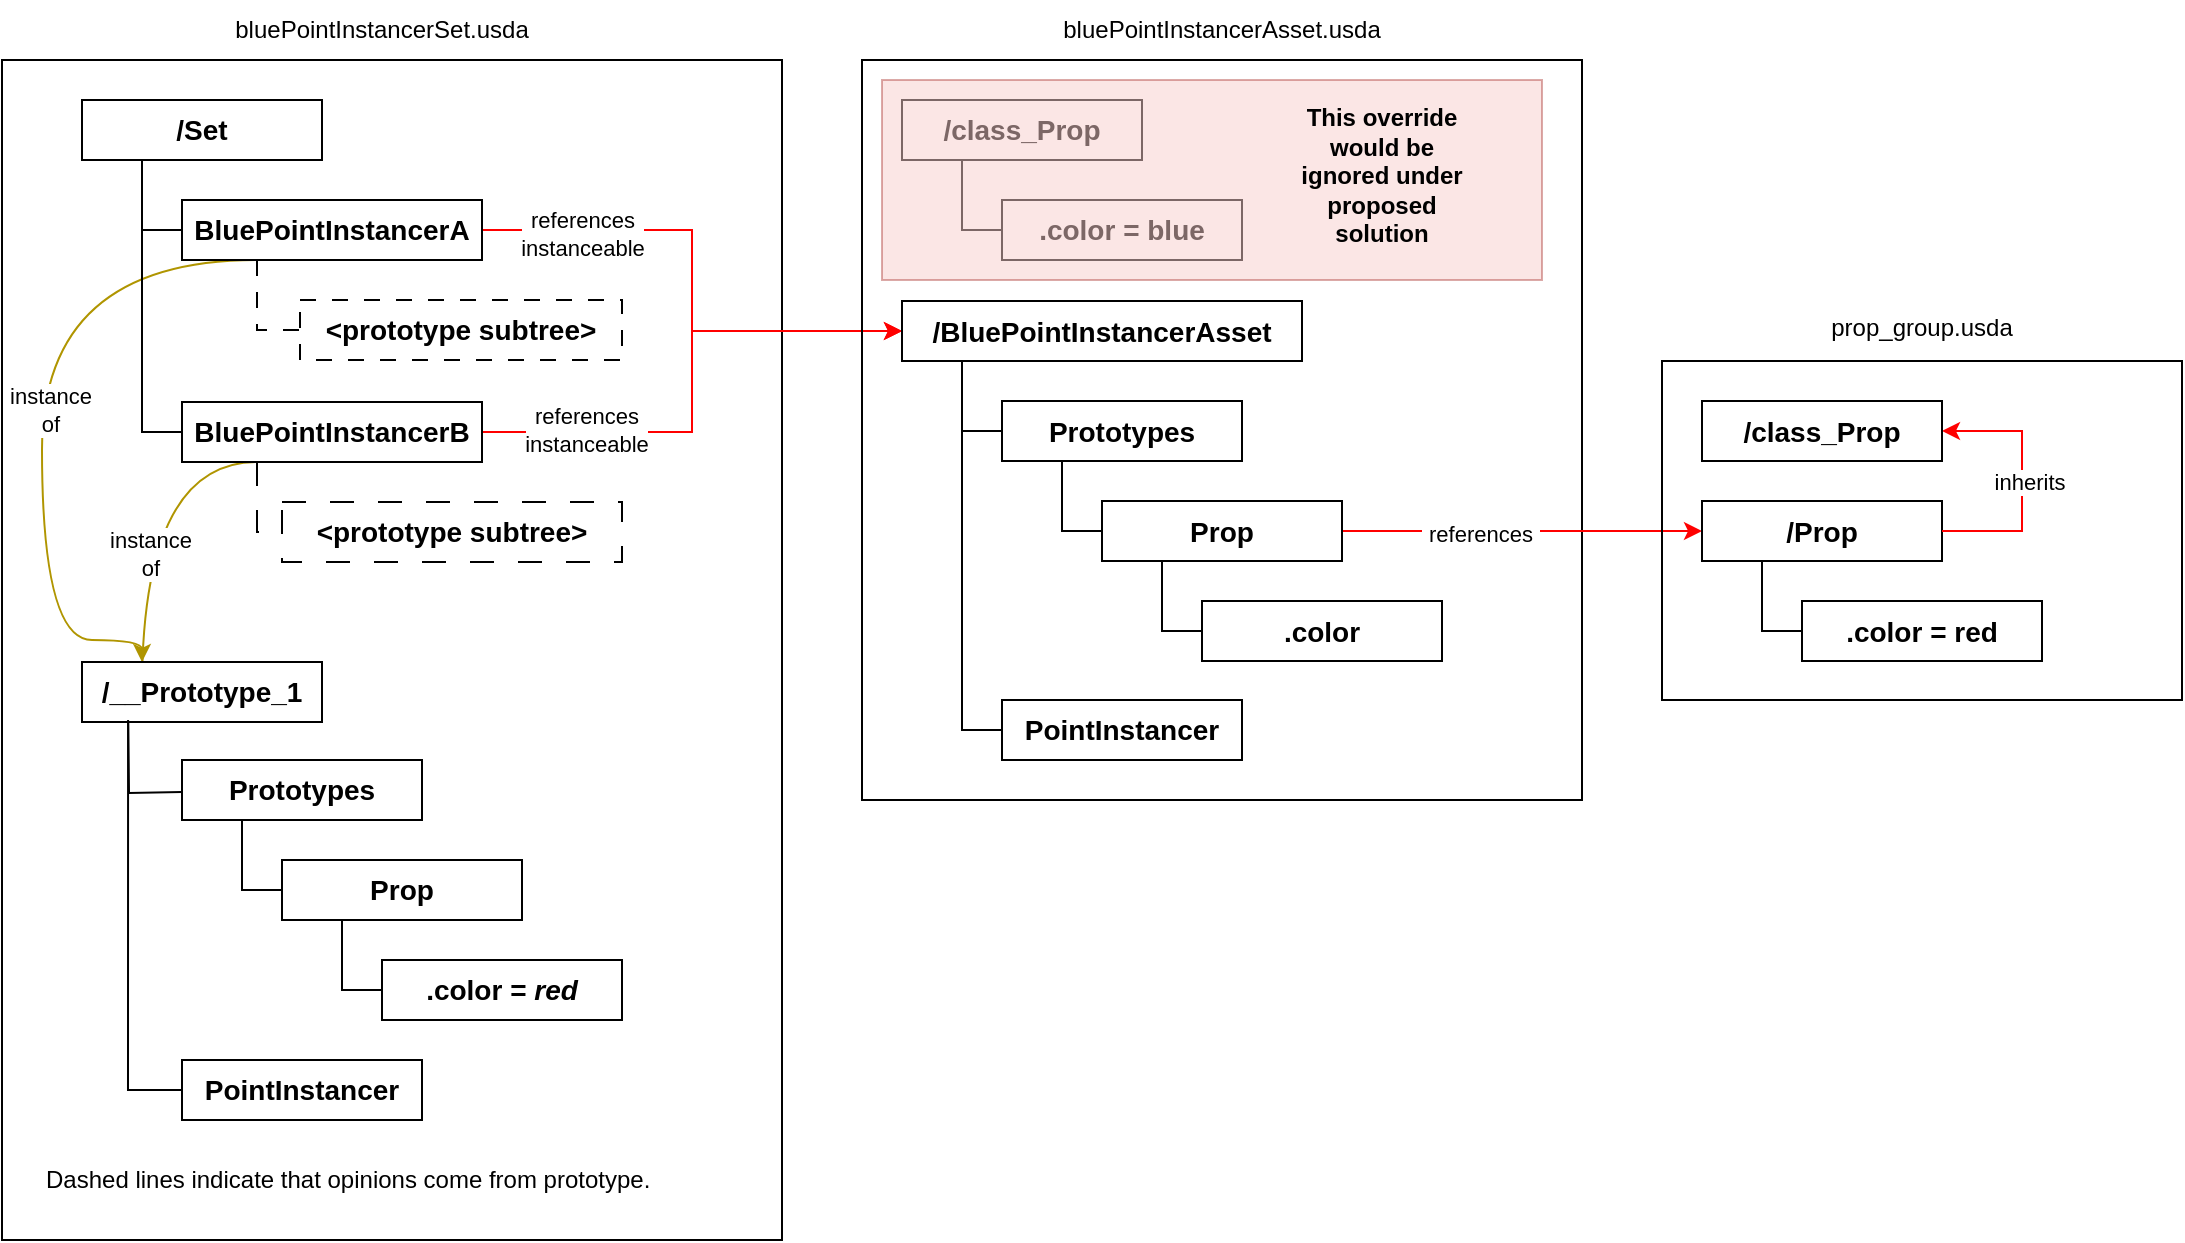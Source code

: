 <mxfile version="28.0.7">
  <diagram name="Page-1" id="9GyxsH42c4VcyAcpglJP">
    <mxGraphModel dx="2066" dy="1134" grid="1" gridSize="10" guides="1" tooltips="1" connect="1" arrows="1" fold="1" page="1" pageScale="1" pageWidth="1100" pageHeight="850" math="0" shadow="0">
      <root>
        <mxCell id="0" />
        <mxCell id="1" parent="0" />
        <mxCell id="ArSGitqS-yrrwP4d2pn8-75" style="edgeStyle=orthogonalEdgeStyle;rounded=0;orthogonalLoop=1;jettySize=auto;html=1;exitX=0;exitY=0.5;exitDx=0;exitDy=0;endArrow=none;endFill=0;" parent="1" edge="1">
          <mxGeometry relative="1" as="geometry">
            <mxPoint x="120" y="446" as="sourcePoint" />
            <mxPoint x="93" y="400" as="targetPoint" />
          </mxGeometry>
        </mxCell>
        <mxCell id="OcEBmbgKSJ9BpO2-ke-Y-87" style="edgeStyle=orthogonalEdgeStyle;rounded=0;orthogonalLoop=1;jettySize=auto;html=1;exitX=0.25;exitY=1;exitDx=0;exitDy=0;entryX=0;entryY=0.5;entryDx=0;entryDy=0;endArrow=none;endFill=0;" parent="1" edge="1">
          <mxGeometry relative="1" as="geometry">
            <mxPoint x="520" y="550" as="sourcePoint" />
          </mxGeometry>
        </mxCell>
        <mxCell id="ArSGitqS-yrrwP4d2pn8-37" value="" style="rounded=0;whiteSpace=wrap;html=1;fillColor=none;" parent="1" vertex="1">
          <mxGeometry x="30" y="80" width="390" height="590" as="geometry" />
        </mxCell>
        <mxCell id="ArSGitqS-yrrwP4d2pn8-38" style="edgeStyle=orthogonalEdgeStyle;rounded=0;orthogonalLoop=1;jettySize=auto;html=1;exitX=0.25;exitY=1;exitDx=0;exitDy=0;entryX=0;entryY=0.5;entryDx=0;entryDy=0;endArrow=none;endFill=0;" parent="1" source="ArSGitqS-yrrwP4d2pn8-39" target="ArSGitqS-yrrwP4d2pn8-43" edge="1">
          <mxGeometry relative="1" as="geometry" />
        </mxCell>
        <mxCell id="ArSGitqS-yrrwP4d2pn8-39" value="/Set" style="rounded=0;whiteSpace=wrap;html=1;fontSize=14;fontStyle=1" parent="1" vertex="1">
          <mxGeometry x="70" y="100" width="120" height="30" as="geometry" />
        </mxCell>
        <mxCell id="ArSGitqS-yrrwP4d2pn8-41" style="edgeStyle=orthogonalEdgeStyle;rounded=0;orthogonalLoop=1;jettySize=auto;html=1;exitX=0.25;exitY=1;exitDx=0;exitDy=0;entryX=0.25;entryY=0;entryDx=0;entryDy=0;curved=1;fillColor=#e3c800;strokeColor=#B09500;" parent="1" source="ArSGitqS-yrrwP4d2pn8-43" target="ArSGitqS-yrrwP4d2pn8-59" edge="1">
          <mxGeometry relative="1" as="geometry">
            <Array as="points">
              <mxPoint x="50" y="180" />
              <mxPoint x="50" y="370" />
              <mxPoint x="100" y="370" />
            </Array>
          </mxGeometry>
        </mxCell>
        <mxCell id="ArSGitqS-yrrwP4d2pn8-79" value="instance&lt;br&gt;of" style="edgeLabel;html=1;align=center;verticalAlign=middle;resizable=0;points=[];" parent="ArSGitqS-yrrwP4d2pn8-41" vertex="1" connectable="0">
          <mxGeometry x="0.017" y="4" relative="1" as="geometry">
            <mxPoint as="offset" />
          </mxGeometry>
        </mxCell>
        <mxCell id="PDXbcBIjD5iud7wV40T2-59" style="edgeStyle=orthogonalEdgeStyle;rounded=0;orthogonalLoop=1;jettySize=auto;html=1;exitX=1;exitY=0.5;exitDx=0;exitDy=0;entryX=0;entryY=0.5;entryDx=0;entryDy=0;strokeColor=#FF0000;" edge="1" parent="1" source="ArSGitqS-yrrwP4d2pn8-43" target="PDXbcBIjD5iud7wV40T2-37">
          <mxGeometry relative="1" as="geometry" />
        </mxCell>
        <mxCell id="PDXbcBIjD5iud7wV40T2-63" value="&amp;nbsp;references&amp;nbsp;&lt;br&gt;instanceable" style="edgeLabel;html=1;align=center;verticalAlign=middle;resizable=0;points=[];" vertex="1" connectable="0" parent="PDXbcBIjD5iud7wV40T2-59">
          <mxGeometry x="-0.616" y="-2" relative="1" as="geometry">
            <mxPoint as="offset" />
          </mxGeometry>
        </mxCell>
        <mxCell id="ArSGitqS-yrrwP4d2pn8-43" value="BluePointInstancerA" style="rounded=0;whiteSpace=wrap;html=1;fontSize=14;fontStyle=1" parent="1" vertex="1">
          <mxGeometry x="120" y="150" width="150" height="30" as="geometry" />
        </mxCell>
        <mxCell id="ArSGitqS-yrrwP4d2pn8-44" value="&amp;lt;prototype subtree&amp;gt;" style="rounded=0;whiteSpace=wrap;html=1;fontSize=14;fontStyle=1;dashed=1;dashPattern=8 8;" parent="1" vertex="1">
          <mxGeometry x="179" y="200" width="161" height="30" as="geometry" />
        </mxCell>
        <mxCell id="ArSGitqS-yrrwP4d2pn8-45" value="" style="endArrow=none;html=1;rounded=0;exitX=0.25;exitY=1;exitDx=0;exitDy=0;entryX=0;entryY=0.5;entryDx=0;entryDy=0;edgeStyle=orthogonalEdgeStyle;endFill=0;dashed=1;dashPattern=8 8;" parent="1" source="ArSGitqS-yrrwP4d2pn8-43" target="ArSGitqS-yrrwP4d2pn8-44" edge="1">
          <mxGeometry width="50" height="50" relative="1" as="geometry">
            <mxPoint x="280" y="500" as="sourcePoint" />
            <mxPoint x="330" y="450" as="targetPoint" />
          </mxGeometry>
        </mxCell>
        <mxCell id="ArSGitqS-yrrwP4d2pn8-48" style="edgeStyle=orthogonalEdgeStyle;rounded=0;orthogonalLoop=1;jettySize=auto;html=1;exitX=0.25;exitY=1;exitDx=0;exitDy=0;entryX=0;entryY=0.5;entryDx=0;entryDy=0;endArrow=none;endFill=0;" parent="1" source="ArSGitqS-yrrwP4d2pn8-39" target="ArSGitqS-yrrwP4d2pn8-52" edge="1">
          <mxGeometry relative="1" as="geometry">
            <mxPoint x="100" y="330" as="sourcePoint" />
          </mxGeometry>
        </mxCell>
        <mxCell id="ArSGitqS-yrrwP4d2pn8-50" style="edgeStyle=orthogonalEdgeStyle;rounded=0;orthogonalLoop=1;jettySize=auto;html=1;exitX=0.25;exitY=1;exitDx=0;exitDy=0;curved=1;fillColor=#e3c800;strokeColor=#B09500;" parent="1" source="ArSGitqS-yrrwP4d2pn8-52" edge="1">
          <mxGeometry relative="1" as="geometry">
            <mxPoint x="100" y="401" as="targetPoint" />
            <Array as="points">
              <mxPoint x="100" y="281" />
            </Array>
          </mxGeometry>
        </mxCell>
        <mxCell id="ArSGitqS-yrrwP4d2pn8-51" value="instance&lt;br&gt;of" style="edgeLabel;html=1;align=center;verticalAlign=middle;resizable=0;points=[];" parent="ArSGitqS-yrrwP4d2pn8-50" vertex="1" connectable="0">
          <mxGeometry x="0.165" y="4" relative="1" as="geometry">
            <mxPoint as="offset" />
          </mxGeometry>
        </mxCell>
        <mxCell id="PDXbcBIjD5iud7wV40T2-61" style="edgeStyle=orthogonalEdgeStyle;rounded=0;orthogonalLoop=1;jettySize=auto;html=1;exitX=1;exitY=0.5;exitDx=0;exitDy=0;entryX=0;entryY=0.5;entryDx=0;entryDy=0;strokeColor=#FF0000;" edge="1" parent="1" source="ArSGitqS-yrrwP4d2pn8-52" target="PDXbcBIjD5iud7wV40T2-37">
          <mxGeometry relative="1" as="geometry" />
        </mxCell>
        <mxCell id="PDXbcBIjD5iud7wV40T2-64" value="&amp;nbsp;references&amp;nbsp;&lt;br&gt;instanceable" style="edgeLabel;html=1;align=center;verticalAlign=middle;resizable=0;points=[];" vertex="1" connectable="0" parent="PDXbcBIjD5iud7wV40T2-61">
          <mxGeometry x="-0.601" y="1" relative="1" as="geometry">
            <mxPoint as="offset" />
          </mxGeometry>
        </mxCell>
        <mxCell id="ArSGitqS-yrrwP4d2pn8-52" value="BluePointInstancerB" style="rounded=0;whiteSpace=wrap;html=1;fontSize=14;fontStyle=1" parent="1" vertex="1">
          <mxGeometry x="120" y="251" width="150" height="30" as="geometry" />
        </mxCell>
        <mxCell id="ArSGitqS-yrrwP4d2pn8-53" value="&amp;lt;prototype subtree&amp;gt;" style="rounded=0;whiteSpace=wrap;html=1;fontSize=14;fontStyle=1;dashed=1;dashPattern=12 12;" parent="1" vertex="1">
          <mxGeometry x="170" y="301" width="170" height="30" as="geometry" />
        </mxCell>
        <mxCell id="ArSGitqS-yrrwP4d2pn8-54" value="" style="endArrow=none;html=1;rounded=0;exitX=0.25;exitY=1;exitDx=0;exitDy=0;entryX=0;entryY=0.5;entryDx=0;entryDy=0;edgeStyle=orthogonalEdgeStyle;endFill=0;dashed=1;dashPattern=12 12;" parent="1" source="ArSGitqS-yrrwP4d2pn8-52" target="ArSGitqS-yrrwP4d2pn8-53" edge="1">
          <mxGeometry width="50" height="50" relative="1" as="geometry">
            <mxPoint x="280" y="601" as="sourcePoint" />
            <mxPoint x="330" y="551" as="targetPoint" />
          </mxGeometry>
        </mxCell>
        <mxCell id="ArSGitqS-yrrwP4d2pn8-57" value="&lt;div&gt;bluePointInstancerSet.usda&lt;/div&gt;" style="text;strokeColor=none;align=center;fillColor=none;html=1;verticalAlign=middle;whiteSpace=wrap;rounded=0;" parent="1" vertex="1">
          <mxGeometry x="190" y="50" width="60" height="30" as="geometry" />
        </mxCell>
        <mxCell id="ArSGitqS-yrrwP4d2pn8-59" value="/__Prototype_1" style="rounded=0;whiteSpace=wrap;html=1;fontSize=14;fontStyle=1" parent="1" vertex="1">
          <mxGeometry x="70" y="381" width="120" height="30" as="geometry" />
        </mxCell>
        <mxCell id="ArSGitqS-yrrwP4d2pn8-63" value="Dashed lines indicate that opinions come from prototype." style="text;strokeColor=none;align=left;fillColor=none;html=1;verticalAlign=middle;whiteSpace=wrap;rounded=0;" parent="1" vertex="1">
          <mxGeometry x="50" y="620" width="310" height="40" as="geometry" />
        </mxCell>
        <mxCell id="ArSGitqS-yrrwP4d2pn8-64" style="edgeStyle=orthogonalEdgeStyle;rounded=0;orthogonalLoop=1;jettySize=auto;html=1;exitX=0.25;exitY=1;exitDx=0;exitDy=0;entryX=0;entryY=0.5;entryDx=0;entryDy=0;endArrow=none;endFill=0;" parent="1" source="ArSGitqS-yrrwP4d2pn8-65" target="ArSGitqS-yrrwP4d2pn8-67" edge="1">
          <mxGeometry relative="1" as="geometry" />
        </mxCell>
        <mxCell id="ArSGitqS-yrrwP4d2pn8-65" value="Prototypes" style="rounded=0;whiteSpace=wrap;html=1;fontSize=14;fontStyle=1" parent="1" vertex="1">
          <mxGeometry x="120" y="430" width="120" height="30" as="geometry" />
        </mxCell>
        <mxCell id="ArSGitqS-yrrwP4d2pn8-67" value="Prop" style="rounded=0;whiteSpace=wrap;html=1;fontSize=14;fontStyle=1" parent="1" vertex="1">
          <mxGeometry x="170" y="480" width="120" height="30" as="geometry" />
        </mxCell>
        <mxCell id="ArSGitqS-yrrwP4d2pn8-69" value=".color =&amp;nbsp;&lt;i&gt;red&lt;/i&gt;" style="rounded=0;whiteSpace=wrap;html=1;fontSize=14;fontStyle=1" parent="1" vertex="1">
          <mxGeometry x="220" y="530" width="120" height="30" as="geometry" />
        </mxCell>
        <mxCell id="ArSGitqS-yrrwP4d2pn8-70" value="" style="endArrow=none;html=1;rounded=0;entryX=0.25;entryY=1;entryDx=0;entryDy=0;exitX=0;exitY=0.5;exitDx=0;exitDy=0;edgeStyle=orthogonalEdgeStyle;" parent="1" source="ArSGitqS-yrrwP4d2pn8-69" target="ArSGitqS-yrrwP4d2pn8-67" edge="1">
          <mxGeometry width="50" height="50" relative="1" as="geometry">
            <mxPoint x="-70" y="700" as="sourcePoint" />
            <mxPoint x="-20" y="650" as="targetPoint" />
          </mxGeometry>
        </mxCell>
        <mxCell id="ArSGitqS-yrrwP4d2pn8-72" value="PointInstancer" style="rounded=0;whiteSpace=wrap;html=1;fontSize=14;fontStyle=1" parent="1" vertex="1">
          <mxGeometry x="120" y="580" width="120" height="30" as="geometry" />
        </mxCell>
        <mxCell id="ArSGitqS-yrrwP4d2pn8-73" style="edgeStyle=orthogonalEdgeStyle;rounded=0;orthogonalLoop=1;jettySize=auto;html=1;exitX=0;exitY=0.5;exitDx=0;exitDy=0;entryX=0.192;entryY=0.967;entryDx=0;entryDy=0;entryPerimeter=0;endArrow=none;endFill=0;" parent="1" source="ArSGitqS-yrrwP4d2pn8-72" target="ArSGitqS-yrrwP4d2pn8-59" edge="1">
          <mxGeometry relative="1" as="geometry" />
        </mxCell>
        <mxCell id="PDXbcBIjD5iud7wV40T2-35" style="edgeStyle=orthogonalEdgeStyle;rounded=0;orthogonalLoop=1;jettySize=auto;html=1;exitX=0;exitY=0.5;exitDx=0;exitDy=0;entryX=0.15;entryY=0.667;entryDx=0;entryDy=0;entryPerimeter=0;endArrow=none;endFill=0;" edge="1" parent="1" source="PDXbcBIjD5iud7wV40T2-49" target="PDXbcBIjD5iud7wV40T2-37">
          <mxGeometry relative="1" as="geometry">
            <mxPoint x="512" y="430.5" as="targetPoint" />
          </mxGeometry>
        </mxCell>
        <mxCell id="PDXbcBIjD5iud7wV40T2-36" value="" style="rounded=0;whiteSpace=wrap;html=1;fillColor=none;" vertex="1" parent="1">
          <mxGeometry x="460" y="80" width="360" height="370" as="geometry" />
        </mxCell>
        <mxCell id="PDXbcBIjD5iud7wV40T2-37" value="/BluePointInstancerAsset" style="rounded=0;whiteSpace=wrap;html=1;fontSize=14;fontStyle=1" vertex="1" parent="1">
          <mxGeometry x="480" y="200.5" width="200" height="30" as="geometry" />
        </mxCell>
        <mxCell id="PDXbcBIjD5iud7wV40T2-38" style="edgeStyle=orthogonalEdgeStyle;rounded=0;orthogonalLoop=1;jettySize=auto;html=1;exitX=0.25;exitY=1;exitDx=0;exitDy=0;entryX=0;entryY=0.5;entryDx=0;entryDy=0;endArrow=none;endFill=0;" edge="1" parent="1" source="PDXbcBIjD5iud7wV40T2-39" target="PDXbcBIjD5iud7wV40T2-47">
          <mxGeometry relative="1" as="geometry" />
        </mxCell>
        <mxCell id="PDXbcBIjD5iud7wV40T2-39" value="Prototypes" style="rounded=0;whiteSpace=wrap;html=1;fontSize=14;fontStyle=1" vertex="1" parent="1">
          <mxGeometry x="530" y="250.5" width="120" height="30" as="geometry" />
        </mxCell>
        <mxCell id="PDXbcBIjD5iud7wV40T2-40" value="bluePointInstancerAsset.usda" style="text;strokeColor=none;align=center;fillColor=none;html=1;verticalAlign=middle;whiteSpace=wrap;rounded=0;" vertex="1" parent="1">
          <mxGeometry x="610" y="50" width="60" height="30" as="geometry" />
        </mxCell>
        <mxCell id="PDXbcBIjD5iud7wV40T2-41" style="edgeStyle=orthogonalEdgeStyle;rounded=0;orthogonalLoop=1;jettySize=auto;html=1;exitX=0.25;exitY=1;exitDx=0;exitDy=0;entryX=0;entryY=0.5;entryDx=0;entryDy=0;endArrow=none;endFill=0;" edge="1" parent="1" source="PDXbcBIjD5iud7wV40T2-42" target="PDXbcBIjD5iud7wV40T2-43">
          <mxGeometry relative="1" as="geometry" />
        </mxCell>
        <mxCell id="PDXbcBIjD5iud7wV40T2-42" value="/class_Prop" style="rounded=0;whiteSpace=wrap;html=1;fontSize=14;fontStyle=1" vertex="1" parent="1">
          <mxGeometry x="480" y="100" width="120" height="30" as="geometry" />
        </mxCell>
        <mxCell id="PDXbcBIjD5iud7wV40T2-43" value=".color = blue" style="rounded=0;whiteSpace=wrap;html=1;fontSize=14;fontStyle=1" vertex="1" parent="1">
          <mxGeometry x="530" y="150" width="120" height="30" as="geometry" />
        </mxCell>
        <mxCell id="PDXbcBIjD5iud7wV40T2-44" style="edgeStyle=orthogonalEdgeStyle;rounded=0;orthogonalLoop=1;jettySize=auto;html=1;exitX=1;exitY=0.5;exitDx=0;exitDy=0;entryX=0;entryY=0.5;entryDx=0;entryDy=0;strokeColor=#FF0000;" edge="1" parent="1" source="PDXbcBIjD5iud7wV40T2-47" target="PDXbcBIjD5iud7wV40T2-52">
          <mxGeometry relative="1" as="geometry">
            <mxPoint x="880" y="315.5" as="targetPoint" />
          </mxGeometry>
        </mxCell>
        <mxCell id="PDXbcBIjD5iud7wV40T2-45" value="&amp;nbsp;references&amp;nbsp;" style="edgeLabel;html=1;align=center;verticalAlign=middle;resizable=0;points=[];" vertex="1" connectable="0" parent="PDXbcBIjD5iud7wV40T2-44">
          <mxGeometry x="-0.233" y="-1" relative="1" as="geometry">
            <mxPoint as="offset" />
          </mxGeometry>
        </mxCell>
        <mxCell id="PDXbcBIjD5iud7wV40T2-46" style="edgeStyle=orthogonalEdgeStyle;rounded=0;orthogonalLoop=1;jettySize=auto;html=1;exitX=0.25;exitY=1;exitDx=0;exitDy=0;entryX=0;entryY=0.5;entryDx=0;entryDy=0;endArrow=none;endFill=0;" edge="1" parent="1" source="PDXbcBIjD5iud7wV40T2-47" target="PDXbcBIjD5iud7wV40T2-58">
          <mxGeometry relative="1" as="geometry" />
        </mxCell>
        <mxCell id="PDXbcBIjD5iud7wV40T2-47" value="Prop" style="rounded=0;whiteSpace=wrap;html=1;fontSize=14;fontStyle=1" vertex="1" parent="1">
          <mxGeometry x="580" y="300.5" width="120" height="30" as="geometry" />
        </mxCell>
        <mxCell id="PDXbcBIjD5iud7wV40T2-48" style="edgeStyle=orthogonalEdgeStyle;rounded=0;orthogonalLoop=1;jettySize=auto;html=1;exitX=0;exitY=0.5;exitDx=0;exitDy=0;entryX=0.16;entryY=0.967;entryDx=0;entryDy=0;entryPerimeter=0;endArrow=none;endFill=0;" edge="1" parent="1" source="PDXbcBIjD5iud7wV40T2-39" target="PDXbcBIjD5iud7wV40T2-37">
          <mxGeometry relative="1" as="geometry" />
        </mxCell>
        <mxCell id="PDXbcBIjD5iud7wV40T2-49" value="PointInstancer" style="rounded=0;whiteSpace=wrap;html=1;fontSize=14;fontStyle=1" vertex="1" parent="1">
          <mxGeometry x="530" y="400" width="120" height="30" as="geometry" />
        </mxCell>
        <mxCell id="PDXbcBIjD5iud7wV40T2-50" value="" style="rounded=0;whiteSpace=wrap;html=1;fillColor=none;" vertex="1" parent="1">
          <mxGeometry x="860" y="230.5" width="260" height="169.5" as="geometry" />
        </mxCell>
        <mxCell id="PDXbcBIjD5iud7wV40T2-51" value="prop_group.usda" style="text;strokeColor=none;align=center;fillColor=none;html=1;verticalAlign=middle;whiteSpace=wrap;rounded=0;" vertex="1" parent="1">
          <mxGeometry x="961.111" y="200.5" width="57.778" height="27.073" as="geometry" />
        </mxCell>
        <mxCell id="PDXbcBIjD5iud7wV40T2-52" value="/Prop" style="rounded=0;whiteSpace=wrap;html=1;fontSize=14;fontStyle=1" vertex="1" parent="1">
          <mxGeometry x="880" y="300.5" width="120" height="30" as="geometry" />
        </mxCell>
        <mxCell id="PDXbcBIjD5iud7wV40T2-53" style="edgeStyle=orthogonalEdgeStyle;rounded=0;orthogonalLoop=1;jettySize=auto;html=1;exitX=1;exitY=0.5;exitDx=0;exitDy=0;entryX=1;entryY=0.5;entryDx=0;entryDy=0;fillColor=#e51400;strokeColor=#FF0000;" edge="1" parent="1" source="PDXbcBIjD5iud7wV40T2-52" target="PDXbcBIjD5iud7wV40T2-57">
          <mxGeometry relative="1" as="geometry">
            <Array as="points">
              <mxPoint x="1040" y="316" />
              <mxPoint x="1040" y="266" />
            </Array>
          </mxGeometry>
        </mxCell>
        <mxCell id="PDXbcBIjD5iud7wV40T2-54" value="&amp;nbsp;inherits" style="edgeLabel;html=1;align=center;verticalAlign=middle;resizable=0;points=[];" vertex="1" connectable="0" parent="PDXbcBIjD5iud7wV40T2-53">
          <mxGeometry x="-0.008" y="-2" relative="1" as="geometry">
            <mxPoint as="offset" />
          </mxGeometry>
        </mxCell>
        <mxCell id="PDXbcBIjD5iud7wV40T2-55" value=".color = red" style="rounded=0;whiteSpace=wrap;html=1;fontSize=14;fontStyle=1" vertex="1" parent="1">
          <mxGeometry x="930" y="350.5" width="120" height="30" as="geometry" />
        </mxCell>
        <mxCell id="PDXbcBIjD5iud7wV40T2-56" value="" style="endArrow=none;html=1;rounded=0;exitX=0.25;exitY=1;exitDx=0;exitDy=0;entryX=0;entryY=0.5;entryDx=0;entryDy=0;edgeStyle=orthogonalEdgeStyle;endFill=0;" edge="1" parent="1" source="PDXbcBIjD5iud7wV40T2-52" target="PDXbcBIjD5iud7wV40T2-55">
          <mxGeometry width="50" height="50" relative="1" as="geometry">
            <mxPoint x="1040" y="650.5" as="sourcePoint" />
            <mxPoint x="1090" y="600.5" as="targetPoint" />
          </mxGeometry>
        </mxCell>
        <mxCell id="PDXbcBIjD5iud7wV40T2-57" value="/class_Prop" style="rounded=0;whiteSpace=wrap;html=1;fontSize=14;fontStyle=1" vertex="1" parent="1">
          <mxGeometry x="880" y="250.5" width="120" height="30" as="geometry" />
        </mxCell>
        <mxCell id="PDXbcBIjD5iud7wV40T2-58" value=".color" style="rounded=0;whiteSpace=wrap;html=1;fontSize=14;fontStyle=1" vertex="1" parent="1">
          <mxGeometry x="630" y="350.5" width="120" height="30" as="geometry" />
        </mxCell>
        <mxCell id="PDXbcBIjD5iud7wV40T2-65" value="" style="rounded=0;whiteSpace=wrap;html=1;fillColor=#f8cecc;strokeColor=#b85450;opacity=50;" vertex="1" parent="1">
          <mxGeometry x="470" y="90" width="330" height="100" as="geometry" />
        </mxCell>
        <mxCell id="PDXbcBIjD5iud7wV40T2-67" value="&lt;b&gt;This override would be&lt;br&gt;ignored under proposed&lt;br&gt;&lt;/b&gt;&lt;div&gt;&lt;b&gt;solution&lt;/b&gt;&lt;/div&gt;&lt;div&gt;&lt;b&gt;&lt;br&gt;&lt;/b&gt;&lt;/div&gt;" style="text;strokeColor=none;align=center;fillColor=none;html=1;verticalAlign=middle;whiteSpace=wrap;rounded=0;" vertex="1" parent="1">
          <mxGeometry x="670" y="130" width="100" height="30" as="geometry" />
        </mxCell>
      </root>
    </mxGraphModel>
  </diagram>
</mxfile>
